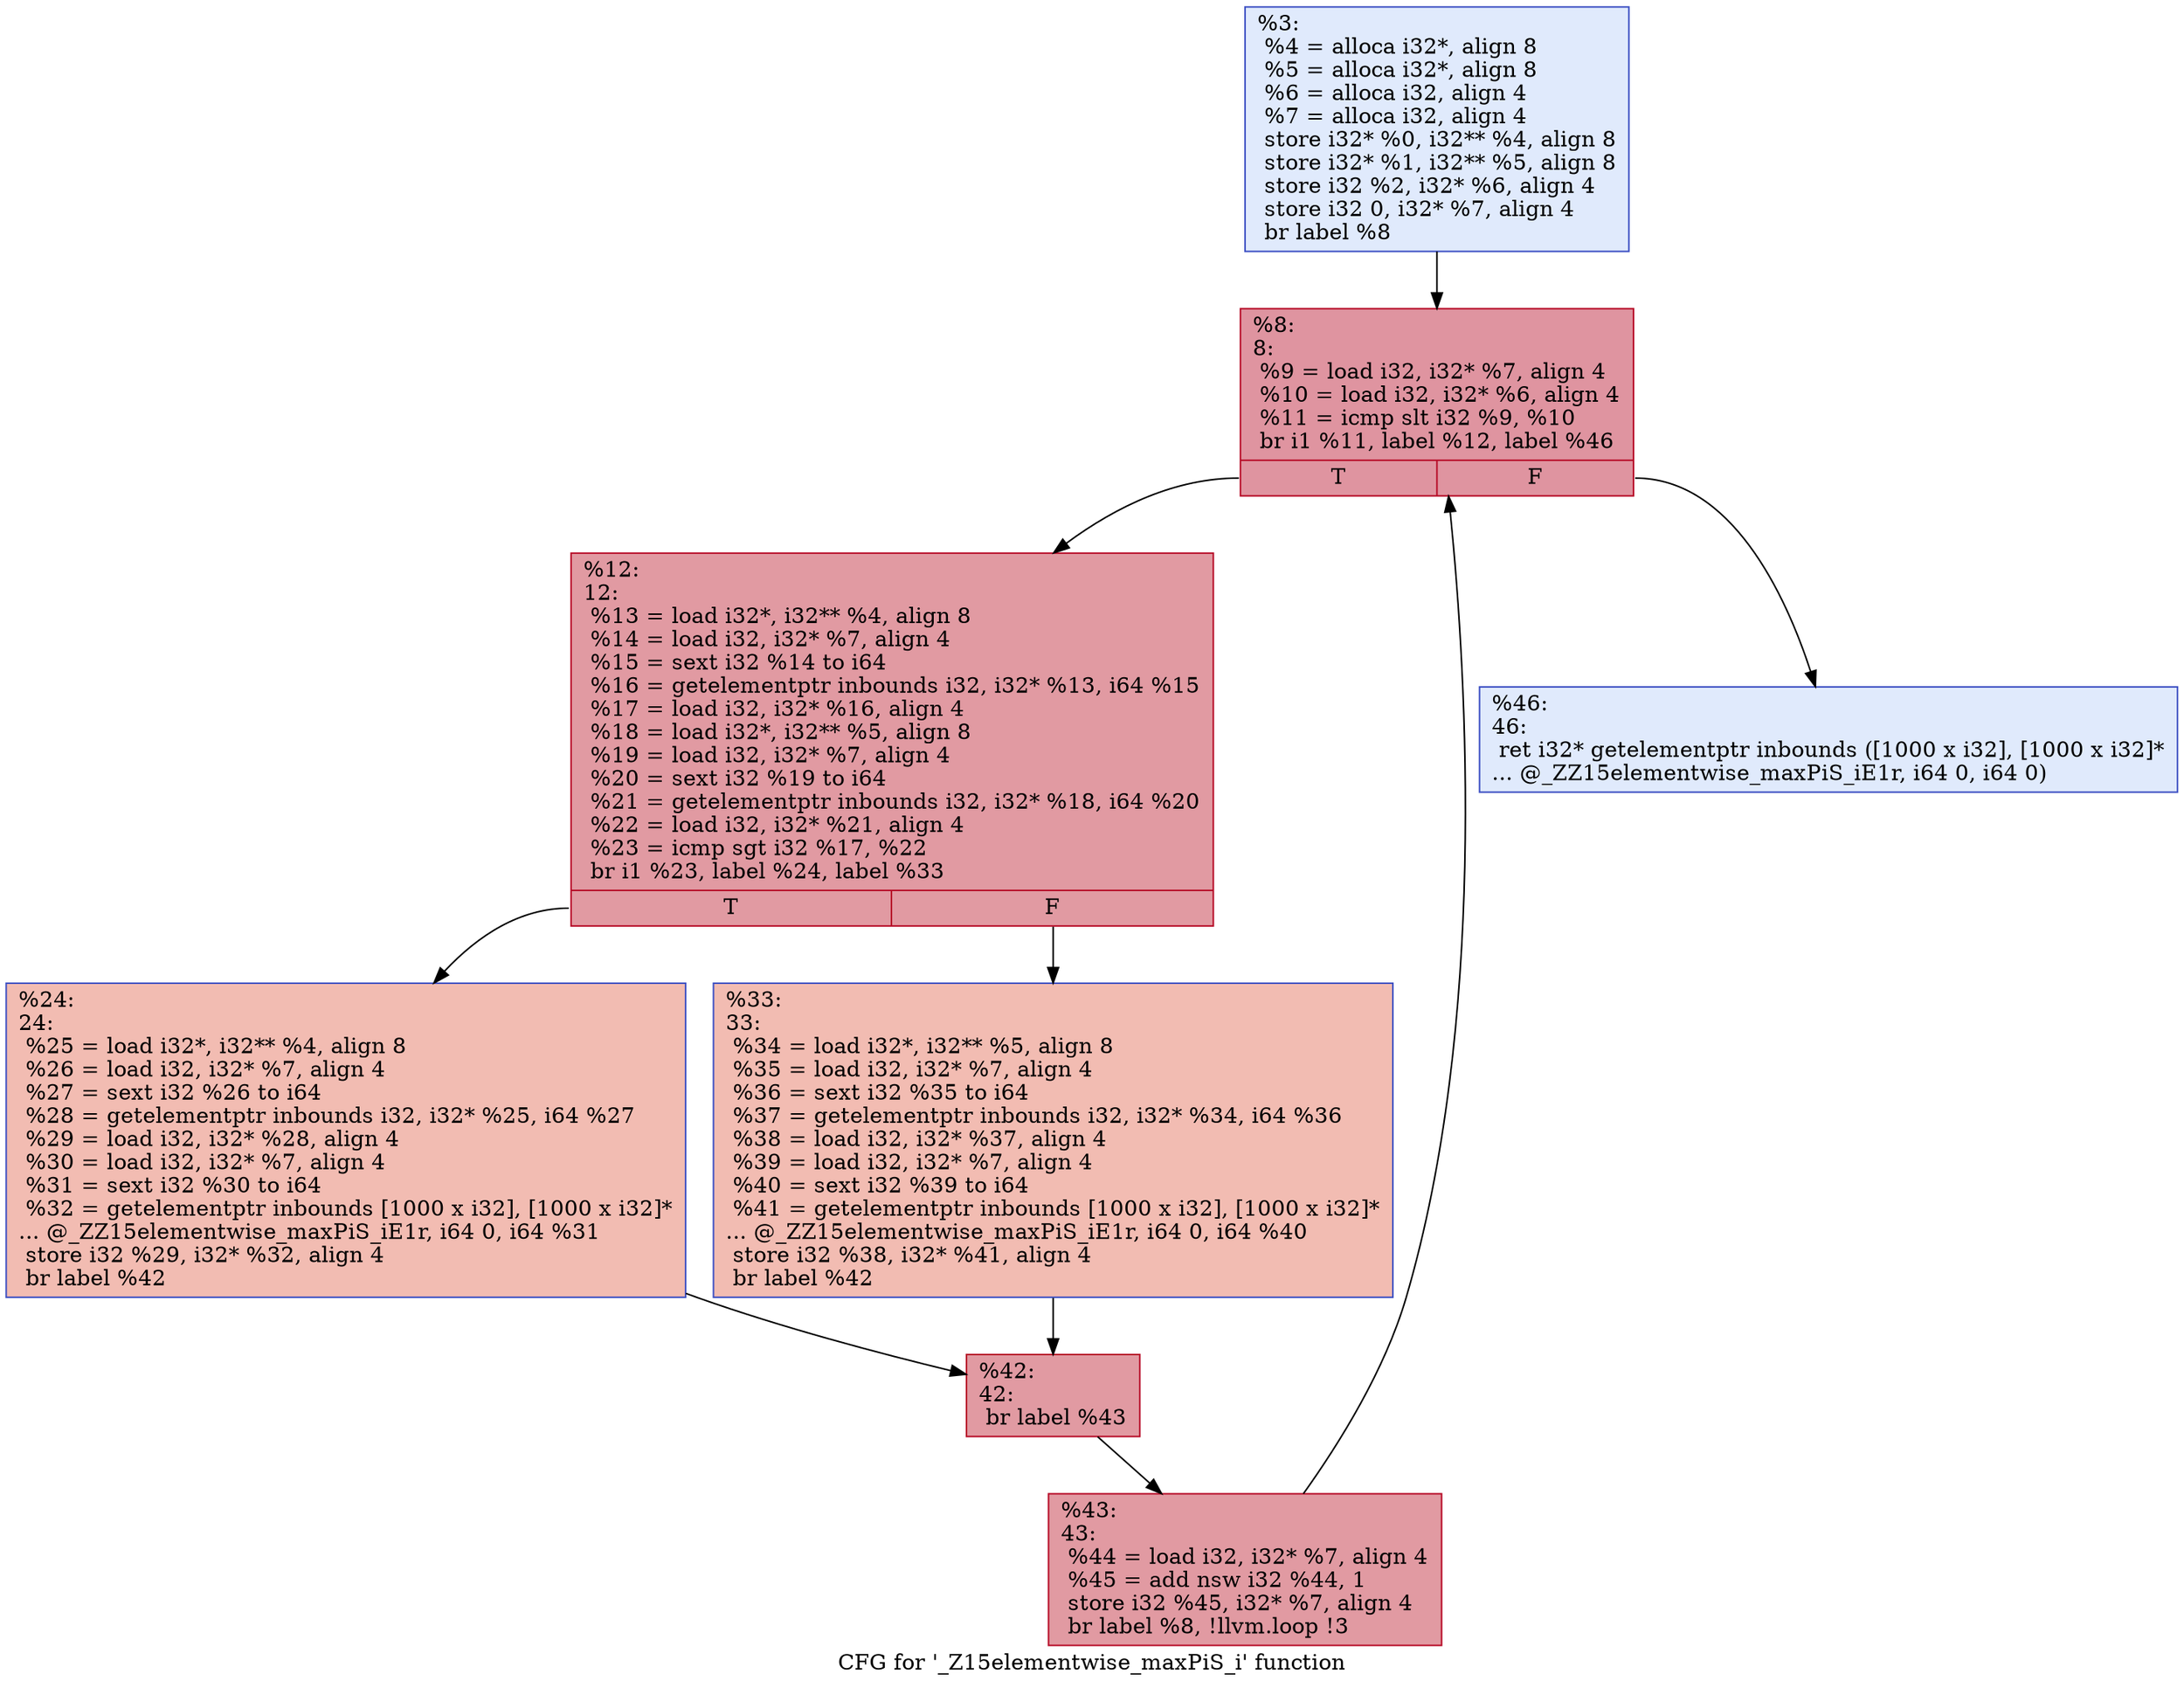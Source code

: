 digraph "CFG for '_Z15elementwise_maxPiS_i' function" {
	label="CFG for '_Z15elementwise_maxPiS_i' function";

	Node0x216e6c12240 [shape=record,color="#3d50c3ff", style=filled, fillcolor="#b9d0f970",label="{%3:\l  %4 = alloca i32*, align 8\l  %5 = alloca i32*, align 8\l  %6 = alloca i32, align 4\l  %7 = alloca i32, align 4\l  store i32* %0, i32** %4, align 8\l  store i32* %1, i32** %5, align 8\l  store i32 %2, i32* %6, align 4\l  store i32 0, i32* %7, align 4\l  br label %8\l}"];
	Node0x216e6c12240 -> Node0x216e6c11c00;
	Node0x216e6c11c00 [shape=record,color="#b70d28ff", style=filled, fillcolor="#b70d2870",label="{%8:\l8:                                                \l  %9 = load i32, i32* %7, align 4\l  %10 = load i32, i32* %6, align 4\l  %11 = icmp slt i32 %9, %10\l  br i1 %11, label %12, label %46\l|{<s0>T|<s1>F}}"];
	Node0x216e6c11c00:s0 -> Node0x216e6c12290;
	Node0x216e6c11c00:s1 -> Node0x216e6c113e0;
	Node0x216e6c12290 [shape=record,color="#b70d28ff", style=filled, fillcolor="#bb1b2c70",label="{%12:\l12:                                               \l  %13 = load i32*, i32** %4, align 8\l  %14 = load i32, i32* %7, align 4\l  %15 = sext i32 %14 to i64\l  %16 = getelementptr inbounds i32, i32* %13, i64 %15\l  %17 = load i32, i32* %16, align 4\l  %18 = load i32*, i32** %5, align 8\l  %19 = load i32, i32* %7, align 4\l  %20 = sext i32 %19 to i64\l  %21 = getelementptr inbounds i32, i32* %18, i64 %20\l  %22 = load i32, i32* %21, align 4\l  %23 = icmp sgt i32 %17, %22\l  br i1 %23, label %24, label %33\l|{<s0>T|<s1>F}}"];
	Node0x216e6c12290:s0 -> Node0x216e6c118e0;
	Node0x216e6c12290:s1 -> Node0x216e6c11570;
	Node0x216e6c118e0 [shape=record,color="#3d50c3ff", style=filled, fillcolor="#e1675170",label="{%24:\l24:                                               \l  %25 = load i32*, i32** %4, align 8\l  %26 = load i32, i32* %7, align 4\l  %27 = sext i32 %26 to i64\l  %28 = getelementptr inbounds i32, i32* %25, i64 %27\l  %29 = load i32, i32* %28, align 4\l  %30 = load i32, i32* %7, align 4\l  %31 = sext i32 %30 to i64\l  %32 = getelementptr inbounds [1000 x i32], [1000 x i32]*\l... @_ZZ15elementwise_maxPiS_iE1r, i64 0, i64 %31\l  store i32 %29, i32* %32, align 4\l  br label %42\l}"];
	Node0x216e6c118e0 -> Node0x216e6c11200;
	Node0x216e6c11570 [shape=record,color="#3d50c3ff", style=filled, fillcolor="#e1675170",label="{%33:\l33:                                               \l  %34 = load i32*, i32** %5, align 8\l  %35 = load i32, i32* %7, align 4\l  %36 = sext i32 %35 to i64\l  %37 = getelementptr inbounds i32, i32* %34, i64 %36\l  %38 = load i32, i32* %37, align 4\l  %39 = load i32, i32* %7, align 4\l  %40 = sext i32 %39 to i64\l  %41 = getelementptr inbounds [1000 x i32], [1000 x i32]*\l... @_ZZ15elementwise_maxPiS_iE1r, i64 0, i64 %40\l  store i32 %38, i32* %41, align 4\l  br label %42\l}"];
	Node0x216e6c11570 -> Node0x216e6c11200;
	Node0x216e6c11200 [shape=record,color="#b70d28ff", style=filled, fillcolor="#bb1b2c70",label="{%42:\l42:                                               \l  br label %43\l}"];
	Node0x216e6c11200 -> Node0x216e6c11a20;
	Node0x216e6c11a20 [shape=record,color="#b70d28ff", style=filled, fillcolor="#bb1b2c70",label="{%43:\l43:                                               \l  %44 = load i32, i32* %7, align 4\l  %45 = add nsw i32 %44, 1\l  store i32 %45, i32* %7, align 4\l  br label %8, !llvm.loop !3\l}"];
	Node0x216e6c11a20 -> Node0x216e6c11c00;
	Node0x216e6c113e0 [shape=record,color="#3d50c3ff", style=filled, fillcolor="#b9d0f970",label="{%46:\l46:                                               \l  ret i32* getelementptr inbounds ([1000 x i32], [1000 x i32]*\l... @_ZZ15elementwise_maxPiS_iE1r, i64 0, i64 0)\l}"];
}

